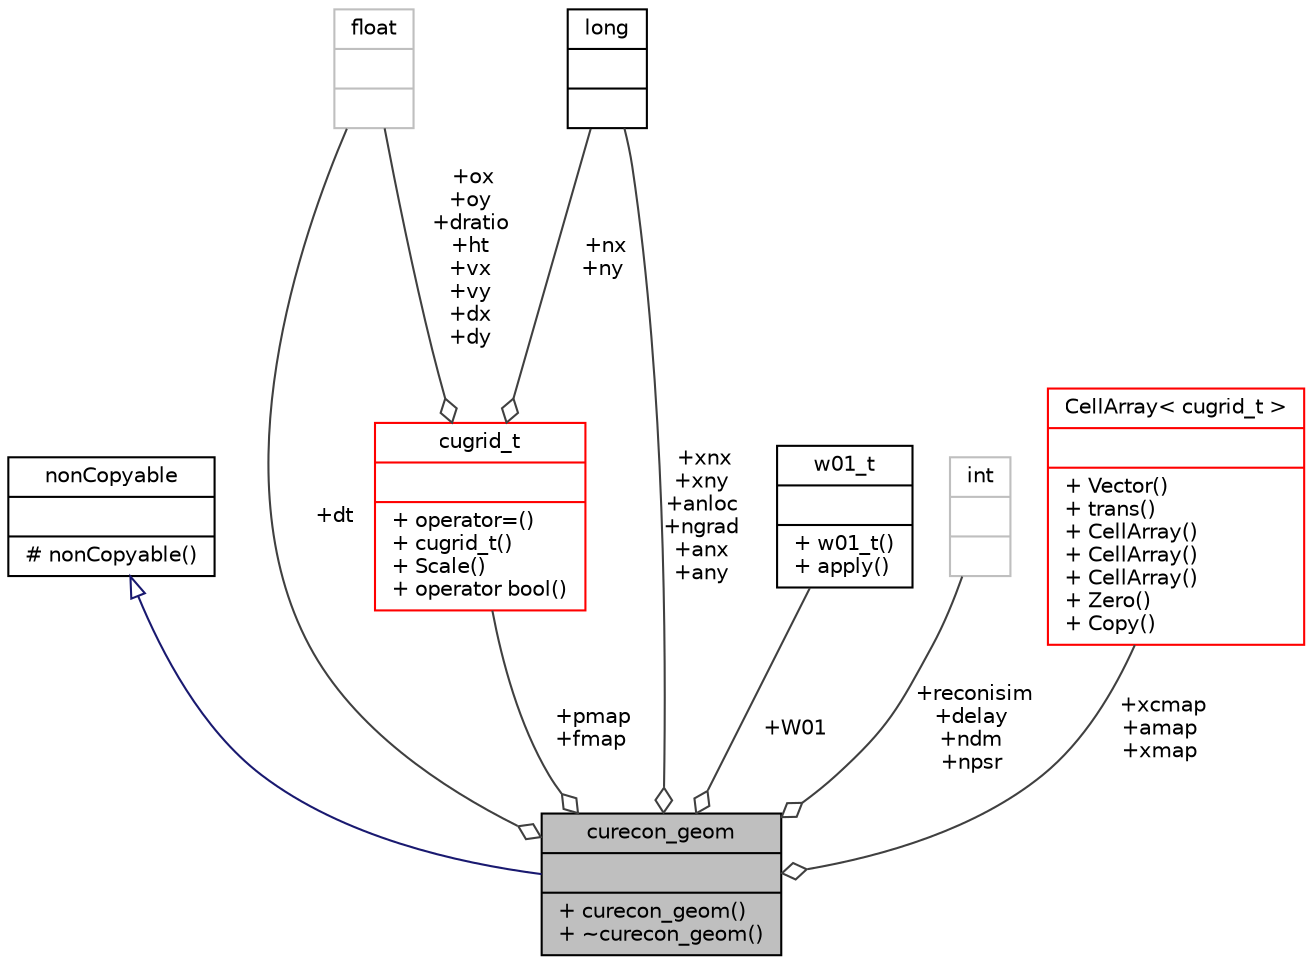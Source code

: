 digraph "curecon_geom"
{
 // INTERACTIVE_SVG=YES
  bgcolor="transparent";
  edge [fontname="Helvetica",fontsize="10",labelfontname="Helvetica",labelfontsize="10"];
  node [fontname="Helvetica",fontsize="10",shape=record];
  Node2 [label="{curecon_geom\n||+ curecon_geom()\l+ ~curecon_geom()\l}",height=0.2,width=0.4,color="black", fillcolor="grey75", style="filled", fontcolor="black"];
  Node3 -> Node2 [dir="back",color="midnightblue",fontsize="10",style="solid",arrowtail="onormal",fontname="Helvetica"];
  Node3 [label="{nonCopyable\n||# nonCopyable()\l}",height=0.2,width=0.4,color="black",URL="$classnon_copyable.html"];
  Node4 -> Node2 [color="grey25",fontsize="10",style="solid",label=" +dt" ,arrowhead="odiamond",fontname="Helvetica"];
  Node4 [label="{float\n||}",height=0.2,width=0.4,color="grey75"];
  Node5 -> Node2 [color="grey25",fontsize="10",style="solid",label=" +W01" ,arrowhead="odiamond",fontname="Helvetica"];
  Node5 [label="{w01_t\n||+ w01_t()\l+ apply()\l}",height=0.2,width=0.4,color="black",URL="$classw01__t.html"];
  Node6 -> Node2 [color="grey25",fontsize="10",style="solid",label=" +reconisim\n+delay\n+ndm\n+npsr" ,arrowhead="odiamond",fontname="Helvetica"];
  Node6 [label="{int\n||}",height=0.2,width=0.4,color="grey75"];
  Node7 -> Node2 [color="grey25",fontsize="10",style="solid",label=" +xnx\n+xny\n+anloc\n+ngrad\n+anx\n+any" ,arrowhead="odiamond",fontname="Helvetica"];
  Node7 [label="{long\n||}",height=0.2,width=0.4,color="black",URL="$classlong.html"];
  Node8 -> Node2 [color="grey25",fontsize="10",style="solid",label=" +xcmap\n+amap\n+xmap" ,arrowhead="odiamond",fontname="Helvetica"];
  Node8 [label="{CellArray\< cugrid_t \>\n||+ Vector()\l+ trans()\l+ CellArray()\l+ CellArray()\l+ CellArray()\l+ Zero()\l+ Copy()\l}",height=0.2,width=0.4,color="red",URL="$class_cell_array.html"];
  Node11 -> Node2 [color="grey25",fontsize="10",style="solid",label=" +pmap\n+fmap" ,arrowhead="odiamond",fontname="Helvetica"];
  Node11 [label="{cugrid_t\n||+ operator=()\l+ cugrid_t()\l+ Scale()\l+ operator bool()\l}",height=0.2,width=0.4,color="red",URL="$classcugrid__t.html"];
  Node4 -> Node11 [color="grey25",fontsize="10",style="solid",label=" +ox\n+oy\n+dratio\n+ht\n+vx\n+vy\n+dx\n+dy" ,arrowhead="odiamond",fontname="Helvetica"];
  Node7 -> Node11 [color="grey25",fontsize="10",style="solid",label=" +nx\n+ny" ,arrowhead="odiamond",fontname="Helvetica"];
}
